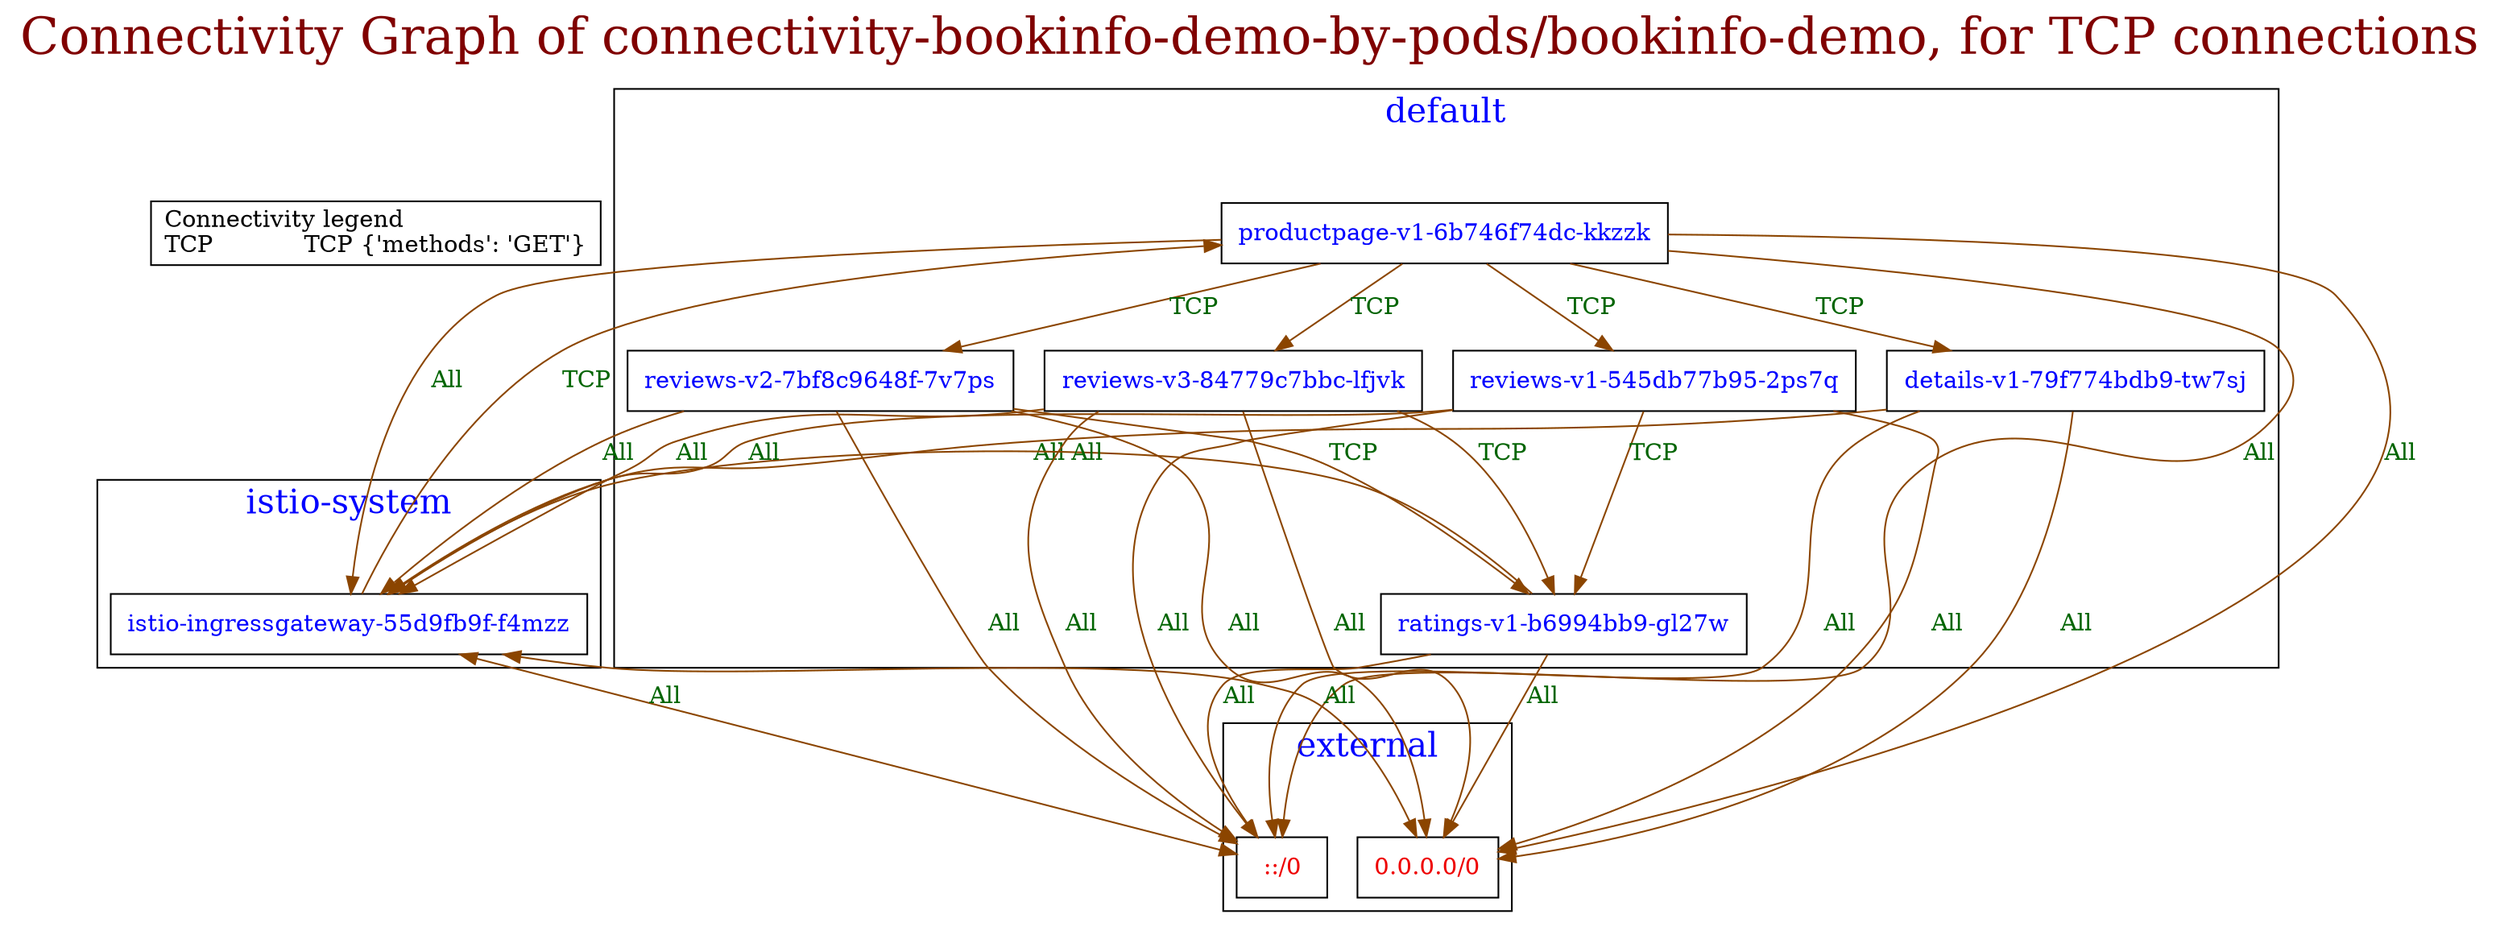 // The Connectivity Graph of connectivity-bookinfo-demo-by-pods/bookinfo-demo, for TCP connections
digraph {
	label="Connectivity Graph of connectivity-bookinfo-demo-by-pods/bookinfo-demo, for TCP connections"	labelloc = "t"
	fontsize=30
	fontcolor=webmaroon
	dict_box [label="Connectivity legend\lTCP            TCP {'methods': 'GET'}\l" shape=box]
subgraph cluster_default_namespace{
	label="default"
	fontsize=20
	fontcolor=blue
	"default/details-v1-79f774bdb9-tw7sj" [label=<<table border="0" cellspacing="0"><tr><td>details-v1-79f774bdb9-tw7sj</td></tr></table>> shape=box fontcolor=blue]
	"default/productpage-v1-6b746f74dc-kkzzk" [label=<<table border="0" cellspacing="0"><tr><td>productpage-v1-6b746f74dc-kkzzk</td></tr></table>> shape=box fontcolor=blue]
	"default/ratings-v1-b6994bb9-gl27w" [label=<<table border="0" cellspacing="0"><tr><td>ratings-v1-b6994bb9-gl27w</td></tr></table>> shape=box fontcolor=blue]
	"default/reviews-v1-545db77b95-2ps7q" [label=<<table border="0" cellspacing="0"><tr><td>reviews-v1-545db77b95-2ps7q</td></tr></table>> shape=box fontcolor=blue]
	"default/reviews-v2-7bf8c9648f-7v7ps" [label=<<table border="0" cellspacing="0"><tr><td>reviews-v2-7bf8c9648f-7v7ps</td></tr></table>> shape=box fontcolor=blue]
	"default/reviews-v3-84779c7bbc-lfjvk" [label=<<table border="0" cellspacing="0"><tr><td>reviews-v3-84779c7bbc-lfjvk</td></tr></table>> shape=box fontcolor=blue]
}
subgraph cluster_external_namespace{
	label="external"
	fontsize=20
	fontcolor=blue
	"0.0.0.0/0" [label=<<table border="0" cellspacing="0"><tr><td>0.0.0.0/0</td></tr></table>> shape=box fontcolor=red2]
	"::/0" [label=<<table border="0" cellspacing="0"><tr><td>::/0</td></tr></table>> shape=box fontcolor=red2]
}
subgraph cluster_istio_system_namespace{
	label="istio-system"
	fontsize=20
	fontcolor=blue
	"istio-system/istio-ingressgateway-55d9fb9f-f4mzz" [label=<<table border="0" cellspacing="0"><tr><td>istio-ingressgateway-55d9fb9f-f4mzz</td></tr></table>> shape=box fontcolor=blue]
}
	"default/details-v1-79f774bdb9-tw7sj" -> "0.0.0.0/0"[label="All" color=darkorange4 fontcolor=darkgreen dir=both arrowhead=normal arrowtail=none]
	"default/details-v1-79f774bdb9-tw7sj" -> "::/0"[label="All" color=darkorange4 fontcolor=darkgreen dir=both arrowhead=normal arrowtail=none]
	"default/details-v1-79f774bdb9-tw7sj" -> "istio-system/istio-ingressgateway-55d9fb9f-f4mzz"[label="All" color=darkorange4 fontcolor=darkgreen dir=both arrowhead=normal arrowtail=none]
	"default/productpage-v1-6b746f74dc-kkzzk" -> "0.0.0.0/0"[label="All" color=darkorange4 fontcolor=darkgreen dir=both arrowhead=normal arrowtail=none]
	"default/productpage-v1-6b746f74dc-kkzzk" -> "::/0"[label="All" color=darkorange4 fontcolor=darkgreen dir=both arrowhead=normal arrowtail=none]
	"default/productpage-v1-6b746f74dc-kkzzk" -> "default/details-v1-79f774bdb9-tw7sj"[label="TCP" color=darkorange4 fontcolor=darkgreen dir=both arrowhead=normal arrowtail=none]
	"default/productpage-v1-6b746f74dc-kkzzk" -> "default/reviews-v1-545db77b95-2ps7q"[label="TCP" color=darkorange4 fontcolor=darkgreen dir=both arrowhead=normal arrowtail=none]
	"default/productpage-v1-6b746f74dc-kkzzk" -> "default/reviews-v2-7bf8c9648f-7v7ps"[label="TCP" color=darkorange4 fontcolor=darkgreen dir=both arrowhead=normal arrowtail=none]
	"default/productpage-v1-6b746f74dc-kkzzk" -> "default/reviews-v3-84779c7bbc-lfjvk"[label="TCP" color=darkorange4 fontcolor=darkgreen dir=both arrowhead=normal arrowtail=none]
	"default/productpage-v1-6b746f74dc-kkzzk" -> "istio-system/istio-ingressgateway-55d9fb9f-f4mzz"[label="All" color=darkorange4 fontcolor=darkgreen dir=both arrowhead=normal arrowtail=none]
	"default/ratings-v1-b6994bb9-gl27w" -> "0.0.0.0/0"[label="All" color=darkorange4 fontcolor=darkgreen dir=both arrowhead=normal arrowtail=none]
	"default/ratings-v1-b6994bb9-gl27w" -> "::/0"[label="All" color=darkorange4 fontcolor=darkgreen dir=both arrowhead=normal arrowtail=none]
	"default/ratings-v1-b6994bb9-gl27w" -> "istio-system/istio-ingressgateway-55d9fb9f-f4mzz"[label="All" color=darkorange4 fontcolor=darkgreen dir=both arrowhead=normal arrowtail=none]
	"default/reviews-v1-545db77b95-2ps7q" -> "0.0.0.0/0"[label="All" color=darkorange4 fontcolor=darkgreen dir=both arrowhead=normal arrowtail=none]
	"default/reviews-v1-545db77b95-2ps7q" -> "::/0"[label="All" color=darkorange4 fontcolor=darkgreen dir=both arrowhead=normal arrowtail=none]
	"default/reviews-v1-545db77b95-2ps7q" -> "default/ratings-v1-b6994bb9-gl27w"[label="TCP" color=darkorange4 fontcolor=darkgreen dir=both arrowhead=normal arrowtail=none]
	"default/reviews-v1-545db77b95-2ps7q" -> "istio-system/istio-ingressgateway-55d9fb9f-f4mzz"[label="All" color=darkorange4 fontcolor=darkgreen dir=both arrowhead=normal arrowtail=none]
	"default/reviews-v2-7bf8c9648f-7v7ps" -> "0.0.0.0/0"[label="All" color=darkorange4 fontcolor=darkgreen dir=both arrowhead=normal arrowtail=none]
	"default/reviews-v2-7bf8c9648f-7v7ps" -> "::/0"[label="All" color=darkorange4 fontcolor=darkgreen dir=both arrowhead=normal arrowtail=none]
	"default/reviews-v2-7bf8c9648f-7v7ps" -> "default/ratings-v1-b6994bb9-gl27w"[label="TCP" color=darkorange4 fontcolor=darkgreen dir=both arrowhead=normal arrowtail=none]
	"default/reviews-v2-7bf8c9648f-7v7ps" -> "istio-system/istio-ingressgateway-55d9fb9f-f4mzz"[label="All" color=darkorange4 fontcolor=darkgreen dir=both arrowhead=normal arrowtail=none]
	"default/reviews-v3-84779c7bbc-lfjvk" -> "0.0.0.0/0"[label="All" color=darkorange4 fontcolor=darkgreen dir=both arrowhead=normal arrowtail=none]
	"default/reviews-v3-84779c7bbc-lfjvk" -> "::/0"[label="All" color=darkorange4 fontcolor=darkgreen dir=both arrowhead=normal arrowtail=none]
	"default/reviews-v3-84779c7bbc-lfjvk" -> "default/ratings-v1-b6994bb9-gl27w"[label="TCP" color=darkorange4 fontcolor=darkgreen dir=both arrowhead=normal arrowtail=none]
	"default/reviews-v3-84779c7bbc-lfjvk" -> "istio-system/istio-ingressgateway-55d9fb9f-f4mzz"[label="All" color=darkorange4 fontcolor=darkgreen dir=both arrowhead=normal arrowtail=none]
	"istio-system/istio-ingressgateway-55d9fb9f-f4mzz" -> "0.0.0.0/0"[label="All" color=darkorange4 fontcolor=darkgreen dir=both arrowhead=normal arrowtail=normal]
	"istio-system/istio-ingressgateway-55d9fb9f-f4mzz" -> "::/0"[label="All" color=darkorange4 fontcolor=darkgreen dir=both arrowhead=normal arrowtail=normal]
	"istio-system/istio-ingressgateway-55d9fb9f-f4mzz" -> "default/productpage-v1-6b746f74dc-kkzzk"[label="TCP" color=darkorange4 fontcolor=darkgreen dir=both arrowhead=normal arrowtail=none]
}
// The Connectivity Graph of connectivity-bookinfo-demo-by-pods/bookinfo-demo, for non-TCP connections
digraph {
	label="Connectivity Graph of connectivity-bookinfo-demo-by-pods/bookinfo-demo, for non-TCP connections"	labelloc = "t"
	fontsize=30
	fontcolor=webmaroon
	"clique_1" [shape=egg fontcolor=indigo color=indigo width=0.2 height=0.2 label=clq fontsize=10 margin=0  xlabel="All"]
	"clique_3" [shape=egg fontcolor=indigo color=indigo width=0.2 height=0.2 label=clq fontsize=10 margin=0  xlabel="All"]
subgraph cluster_default_namespace{
	label="default"
	fontsize=20
	fontcolor=blue
	"clique_0" [shape=egg fontcolor=indigo color=indigo width=0.2 height=0.2 label=clq fontsize=10 margin=0  xlabel="All"]
	"clique_2" [shape=egg fontcolor=indigo color=indigo width=0.2 height=0.2 label=clq fontsize=10 margin=0  xlabel="All"]
	"default/details-v1-79f774bdb9-tw7sj" [label=<<table border="0" cellspacing="0"><tr><td>details-v1-79f774bdb9-tw7sj</td></tr></table>> shape=box fontcolor=blue]
	"default/productpage-v1-6b746f74dc-kkzzk" [label=<<table border="0" cellspacing="0"><tr><td>productpage-v1-6b746f74dc-kkzzk</td></tr></table>> shape=box fontcolor=blue]
	"default/ratings-v1-b6994bb9-gl27w" [label=<<table border="0" cellspacing="0"><tr><td>ratings-v1-b6994bb9-gl27w</td></tr></table>> shape=box fontcolor=blue]
	"default/reviews-v1-545db77b95-2ps7q" [label=<<table border="0" cellspacing="0"><tr><td>reviews-v1-545db77b95-2ps7q</td></tr></table>> shape=box fontcolor=blue]
	"default/reviews-v2-7bf8c9648f-7v7ps" [label=<<table border="0" cellspacing="0"><tr><td>reviews-v2-7bf8c9648f-7v7ps</td></tr></table>> shape=box fontcolor=blue]
	"default/reviews-v3-84779c7bbc-lfjvk" [label=<<table border="0" cellspacing="0"><tr><td>reviews-v3-84779c7bbc-lfjvk</td></tr></table>> shape=box fontcolor=blue]
}
subgraph cluster_external_namespace{
	label="external"
	fontsize=20
	fontcolor=blue
	"0.0.0.0/0" [label=<<table border="0" cellspacing="0"><tr><td>0.0.0.0/0</td></tr></table>> shape=box fontcolor=red2]
	"::/0" [label=<<table border="0" cellspacing="0"><tr><td>::/0</td></tr></table>> shape=box fontcolor=red2]
}
subgraph cluster_istio_system_namespace{
	label="istio-system"
	fontsize=20
	fontcolor=blue
	"istio-system/istio-ingressgateway-55d9fb9f-f4mzz" [label=<<table border="0" cellspacing="0"><tr><td>istio-ingressgateway-55d9fb9f-f4mzz</td></tr></table>> shape=box fontcolor=blue]
}
	"0.0.0.0/0" -> "clique_1"[ color=indigo fontcolor=darkgreen dir=both arrowhead=none arrowtail=none]
	"::/0" -> "clique_3"[ color=indigo fontcolor=darkgreen dir=both arrowhead=none arrowtail=none]
	"clique_0" -> "clique_1"[ color=indigo fontcolor=darkgreen dir=both arrowhead=none arrowtail=none]
	"clique_0" -> "default/details-v1-79f774bdb9-tw7sj"[ color=indigo fontcolor=darkgreen dir=both arrowhead=none arrowtail=none]
	"clique_0" -> "default/productpage-v1-6b746f74dc-kkzzk"[ color=indigo fontcolor=darkgreen dir=both arrowhead=none arrowtail=none]
	"clique_0" -> "default/ratings-v1-b6994bb9-gl27w"[ color=indigo fontcolor=darkgreen dir=both arrowhead=none arrowtail=none]
	"clique_0" -> "default/reviews-v1-545db77b95-2ps7q"[ color=indigo fontcolor=darkgreen dir=both arrowhead=none arrowtail=none]
	"clique_0" -> "default/reviews-v2-7bf8c9648f-7v7ps"[ color=indigo fontcolor=darkgreen dir=both arrowhead=none arrowtail=none]
	"clique_0" -> "default/reviews-v3-84779c7bbc-lfjvk"[ color=indigo fontcolor=darkgreen dir=both arrowhead=none arrowtail=none]
	"clique_2" -> "clique_3"[ color=indigo fontcolor=darkgreen dir=both arrowhead=none arrowtail=none]
	"clique_2" -> "default/details-v1-79f774bdb9-tw7sj"[ color=indigo fontcolor=darkgreen dir=both arrowhead=none arrowtail=none]
	"clique_2" -> "default/productpage-v1-6b746f74dc-kkzzk"[ color=indigo fontcolor=darkgreen dir=both arrowhead=none arrowtail=none]
	"clique_2" -> "default/ratings-v1-b6994bb9-gl27w"[ color=indigo fontcolor=darkgreen dir=both arrowhead=none arrowtail=none]
	"clique_2" -> "default/reviews-v1-545db77b95-2ps7q"[ color=indigo fontcolor=darkgreen dir=both arrowhead=none arrowtail=none]
	"clique_2" -> "default/reviews-v2-7bf8c9648f-7v7ps"[ color=indigo fontcolor=darkgreen dir=both arrowhead=none arrowtail=none]
	"clique_2" -> "default/reviews-v3-84779c7bbc-lfjvk"[ color=indigo fontcolor=darkgreen dir=both arrowhead=none arrowtail=none]
	"istio-system/istio-ingressgateway-55d9fb9f-f4mzz" -> "clique_1"[ color=indigo fontcolor=darkgreen dir=both arrowhead=none arrowtail=none]
	"istio-system/istio-ingressgateway-55d9fb9f-f4mzz" -> "clique_3"[ color=indigo fontcolor=darkgreen dir=both arrowhead=none arrowtail=none]
}
